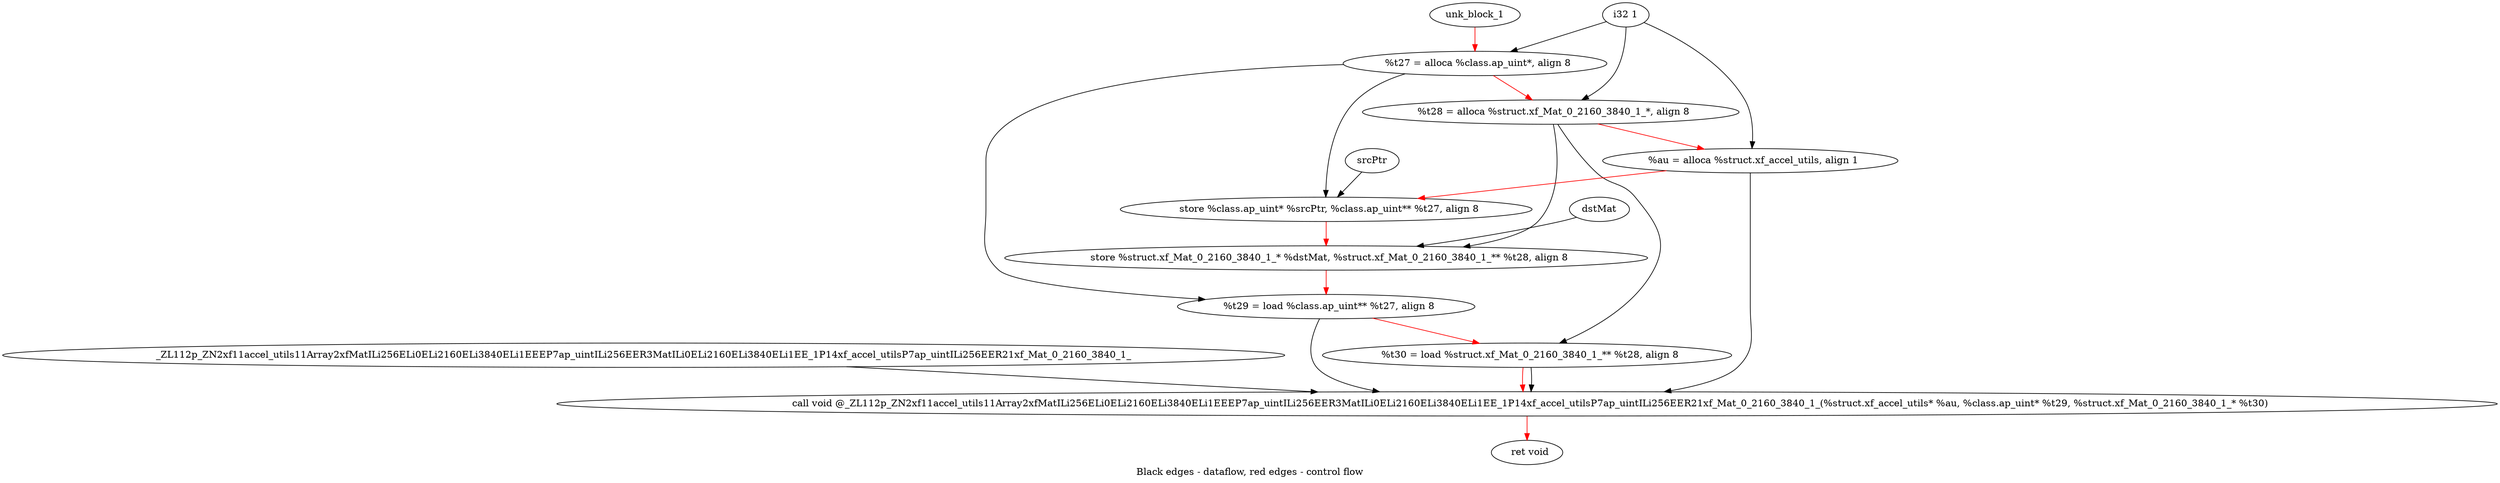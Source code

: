 digraph G {
compound=true
label="Black edges - dataflow, red edges - control flow"
"t27" [label="  %t27 = alloca %class.ap_uint*, align 8"]
"t28" [label="  %t28 = alloca %struct.xf_Mat_0_2160_3840_1_*, align 8"]
"au" [label="  %au = alloca %struct.xf_accel_utils, align 1"]
"_1" [label="  store %class.ap_uint* %srcPtr, %class.ap_uint** %t27, align 8"]
"_2" [label="  store %struct.xf_Mat_0_2160_3840_1_* %dstMat, %struct.xf_Mat_0_2160_3840_1_** %t28, align 8"]
"t29" [label="  %t29 = load %class.ap_uint** %t27, align 8"]
"t30" [label="  %t30 = load %struct.xf_Mat_0_2160_3840_1_** %t28, align 8"]
"_3" [label="  call void @_ZL112p_ZN2xf11accel_utils11Array2xfMatILi256ELi0ELi2160ELi3840ELi1EEEP7ap_uintILi256EER3MatILi0ELi2160ELi3840ELi1EE_1P14xf_accel_utilsP7ap_uintILi256EER21xf_Mat_0_2160_3840_1_(%struct.xf_accel_utils* %au, %class.ap_uint* %t29, %struct.xf_Mat_0_2160_3840_1_* %t30)"]
"_4" [label="  ret void"]
"unk_block_1" -> "t27"[color=red]
"i32 1" -> "t27"
"t27" -> "t28"[color=red weight=2]
"i32 1" -> "t28"
"t28" -> "au"[color=red weight=2]
"i32 1" -> "au"
"au" -> "_1"[color=red weight=2]
"srcPtr" -> "_1"
"t27" -> "_1"
"_1" -> "_2"[color=red weight=2]
"dstMat" -> "_2"
"t28" -> "_2"
"_2" -> "t29"[color=red weight=2]
"t27" -> "t29"
"t29" -> "t30"[color=red weight=2]
"t28" -> "t30"
"t30" -> "_3"[color=red weight=2]
"au" -> "_3"
"t29" -> "_3"
"t30" -> "_3"
"_ZL112p_ZN2xf11accel_utils11Array2xfMatILi256ELi0ELi2160ELi3840ELi1EEEP7ap_uintILi256EER3MatILi0ELi2160ELi3840ELi1EE_1P14xf_accel_utilsP7ap_uintILi256EER21xf_Mat_0_2160_3840_1_" -> "_3"
"_3" -> "_4"[color=red weight=2]

}
